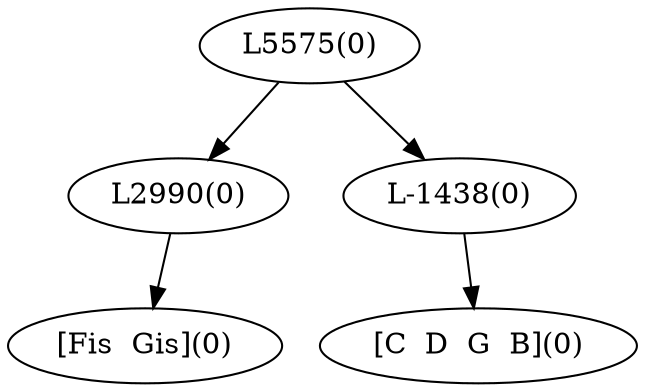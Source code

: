 digraph sample{
"L2990(0)"->"[Fis  Gis](0)"
"L-1438(0)"->"[C  D  G  B](0)"
"L5575(0)"->"L2990(0)"
"L5575(0)"->"L-1438(0)"
{rank = min; "L5575(0)"}
{rank = same; "L2990(0)"; "L-1438(0)";}
{rank = max; "[C  D  G  B](0)"; "[Fis  Gis](0)";}
}
